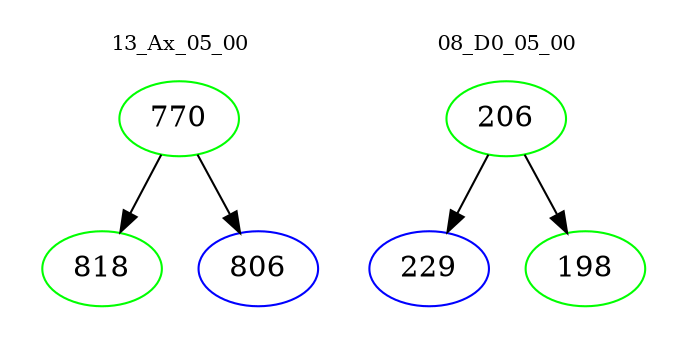 digraph{
subgraph cluster_0 {
color = white
label = "13_Ax_05_00";
fontsize=10;
T0_770 [label="770", color="green"]
T0_770 -> T0_818 [color="black"]
T0_818 [label="818", color="green"]
T0_770 -> T0_806 [color="black"]
T0_806 [label="806", color="blue"]
}
subgraph cluster_1 {
color = white
label = "08_D0_05_00";
fontsize=10;
T1_206 [label="206", color="green"]
T1_206 -> T1_229 [color="black"]
T1_229 [label="229", color="blue"]
T1_206 -> T1_198 [color="black"]
T1_198 [label="198", color="green"]
}
}
